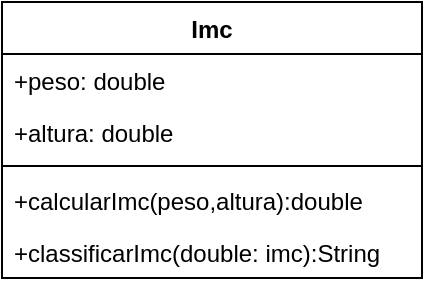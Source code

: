 <mxfile version="25.0.3">
  <diagram name="Página-1" id="sINP-dkmFbhXnfPVkbbE">
    <mxGraphModel dx="637" dy="323" grid="1" gridSize="10" guides="1" tooltips="1" connect="1" arrows="1" fold="1" page="1" pageScale="1" pageWidth="827" pageHeight="1169" math="0" shadow="0">
      <root>
        <mxCell id="0" />
        <mxCell id="1" parent="0" />
        <mxCell id="uHFBk39AWYI5LfmfPOn1-1" value="Imc" style="swimlane;fontStyle=1;align=center;verticalAlign=top;childLayout=stackLayout;horizontal=1;startSize=26;horizontalStack=0;resizeParent=1;resizeParentMax=0;resizeLast=0;collapsible=1;marginBottom=0;whiteSpace=wrap;html=1;" parent="1" vertex="1">
          <mxGeometry x="40" y="80" width="210" height="138" as="geometry" />
        </mxCell>
        <mxCell id="uHFBk39AWYI5LfmfPOn1-2" value="+peso: double" style="text;strokeColor=none;fillColor=none;align=left;verticalAlign=top;spacingLeft=4;spacingRight=4;overflow=hidden;rotatable=0;points=[[0,0.5],[1,0.5]];portConstraint=eastwest;whiteSpace=wrap;html=1;" parent="uHFBk39AWYI5LfmfPOn1-1" vertex="1">
          <mxGeometry y="26" width="210" height="26" as="geometry" />
        </mxCell>
        <mxCell id="WDh1dhBIqzcfntOIM4cd-1" value="+altura: double" style="text;strokeColor=none;fillColor=none;align=left;verticalAlign=top;spacingLeft=4;spacingRight=4;overflow=hidden;rotatable=0;points=[[0,0.5],[1,0.5]];portConstraint=eastwest;whiteSpace=wrap;html=1;" vertex="1" parent="uHFBk39AWYI5LfmfPOn1-1">
          <mxGeometry y="52" width="210" height="26" as="geometry" />
        </mxCell>
        <mxCell id="uHFBk39AWYI5LfmfPOn1-3" value="" style="line;strokeWidth=1;fillColor=none;align=left;verticalAlign=middle;spacingTop=-1;spacingLeft=3;spacingRight=3;rotatable=0;labelPosition=right;points=[];portConstraint=eastwest;strokeColor=inherit;" parent="uHFBk39AWYI5LfmfPOn1-1" vertex="1">
          <mxGeometry y="78" width="210" height="8" as="geometry" />
        </mxCell>
        <mxCell id="uHFBk39AWYI5LfmfPOn1-4" value="+calcularImc(peso,altura):double" style="text;strokeColor=none;fillColor=none;align=left;verticalAlign=top;spacingLeft=4;spacingRight=4;overflow=hidden;rotatable=0;points=[[0,0.5],[1,0.5]];portConstraint=eastwest;whiteSpace=wrap;html=1;" parent="uHFBk39AWYI5LfmfPOn1-1" vertex="1">
          <mxGeometry y="86" width="210" height="26" as="geometry" />
        </mxCell>
        <mxCell id="WDh1dhBIqzcfntOIM4cd-2" value="+classificarImc(double: imc):String" style="text;strokeColor=none;fillColor=none;align=left;verticalAlign=top;spacingLeft=4;spacingRight=4;overflow=hidden;rotatable=0;points=[[0,0.5],[1,0.5]];portConstraint=eastwest;whiteSpace=wrap;html=1;" vertex="1" parent="uHFBk39AWYI5LfmfPOn1-1">
          <mxGeometry y="112" width="210" height="26" as="geometry" />
        </mxCell>
      </root>
    </mxGraphModel>
  </diagram>
</mxfile>
